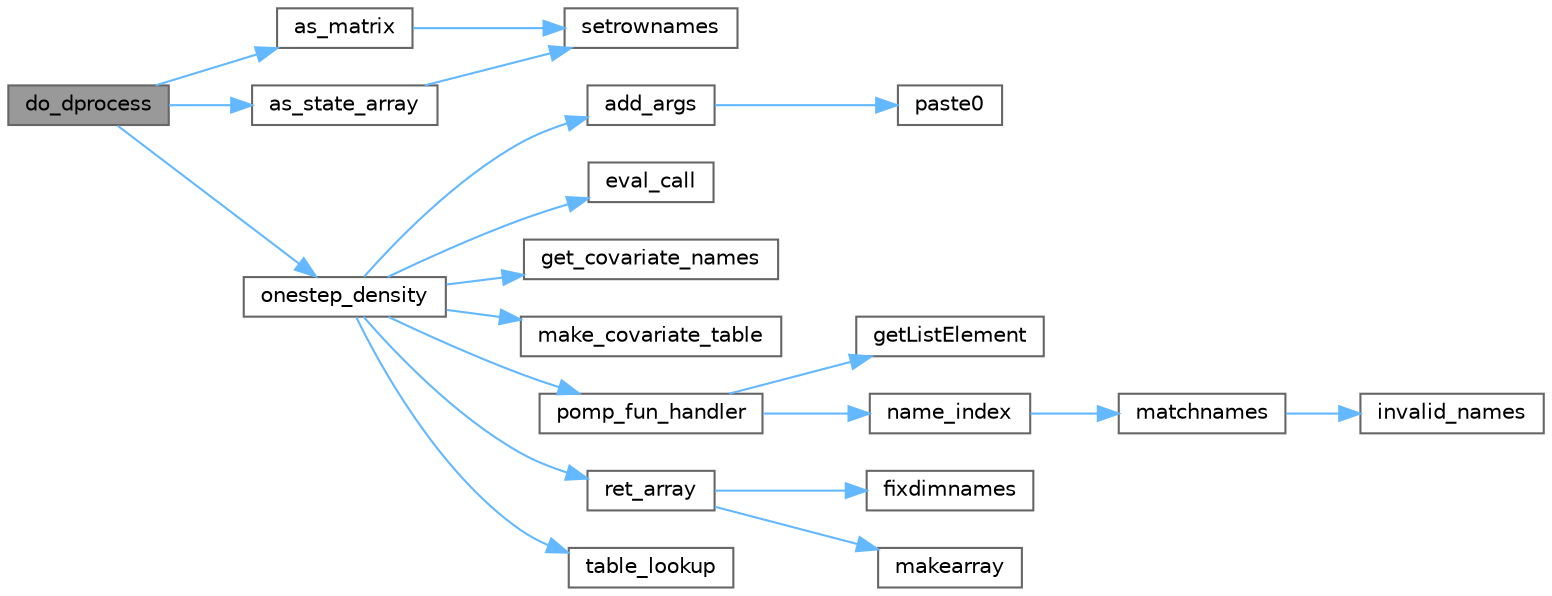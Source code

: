 digraph "do_dprocess"
{
 // LATEX_PDF_SIZE
  bgcolor="transparent";
  edge [fontname=Helvetica,fontsize=10,labelfontname=Helvetica,labelfontsize=10];
  node [fontname=Helvetica,fontsize=10,shape=box,height=0.2,width=0.4];
  rankdir="LR";
  Node1 [id="Node000001",label="do_dprocess",height=0.2,width=0.4,color="gray40", fillcolor="grey60", style="filled", fontcolor="black",tooltip=" "];
  Node1 -> Node2 [id="edge1_Node000001_Node000002",color="steelblue1",style="solid",tooltip=" "];
  Node2 [id="Node000002",label="as_matrix",height=0.2,width=0.4,color="grey40", fillcolor="white", style="filled",URL="$pomp__defines_8h.html#ad396407a99088c710b270a9c1dc3aa9d",tooltip=" "];
  Node2 -> Node3 [id="edge2_Node000002_Node000003",color="steelblue1",style="solid",tooltip=" "];
  Node3 [id="Node000003",label="setrownames",height=0.2,width=0.4,color="grey40", fillcolor="white", style="filled",URL="$pomp__defines_8h.html#a26453e4cfff7ec27ff31d617583dcae4",tooltip=" "];
  Node1 -> Node4 [id="edge3_Node000001_Node000004",color="steelblue1",style="solid",tooltip=" "];
  Node4 [id="Node000004",label="as_state_array",height=0.2,width=0.4,color="grey40", fillcolor="white", style="filled",URL="$pomp__defines_8h.html#a8b775a55898690bdc11c348d0b5dc8c1",tooltip=" "];
  Node4 -> Node3 [id="edge4_Node000004_Node000003",color="steelblue1",style="solid",tooltip=" "];
  Node1 -> Node5 [id="edge5_Node000001_Node000005",color="steelblue1",style="solid",tooltip=" "];
  Node5 [id="Node000005",label="onestep_density",height=0.2,width=0.4,color="grey40", fillcolor="white", style="filled",URL="$dprocess_8c.html#af743054a6e56b1e76d6ee59866b22611",tooltip=" "];
  Node5 -> Node6 [id="edge6_Node000005_Node000006",color="steelblue1",style="solid",tooltip=" "];
  Node6 [id="Node000006",label="add_args",height=0.2,width=0.4,color="grey40", fillcolor="white", style="filled",URL="$dprocess_8c.html#ae5591ed3a1a462f91141cff304975884",tooltip=" "];
  Node6 -> Node7 [id="edge7_Node000006_Node000007",color="steelblue1",style="solid",tooltip=" "];
  Node7 [id="Node000007",label="paste0",height=0.2,width=0.4,color="grey40", fillcolor="white", style="filled",URL="$dprocess_8c.html#a7113f106ccbbafb6a71989d6f6e9811d",tooltip=" "];
  Node5 -> Node8 [id="edge8_Node000005_Node000008",color="steelblue1",style="solid",tooltip=" "];
  Node8 [id="Node000008",label="eval_call",height=0.2,width=0.4,color="grey40", fillcolor="white", style="filled",URL="$dprocess_8c.html#a7853b2436f140d9aa7ca0bac61dc21c6",tooltip=" "];
  Node5 -> Node9 [id="edge9_Node000005_Node000009",color="steelblue1",style="solid",tooltip=" "];
  Node9 [id="Node000009",label="get_covariate_names",height=0.2,width=0.4,color="grey40", fillcolor="white", style="filled",URL="$lookup__table_8c.html#aa7a80c78f9ef26859eea09b5299e702b",tooltip=" "];
  Node5 -> Node10 [id="edge10_Node000005_Node000010",color="steelblue1",style="solid",tooltip=" "];
  Node10 [id="Node000010",label="make_covariate_table",height=0.2,width=0.4,color="grey40", fillcolor="white", style="filled",URL="$lookup__table_8c.html#a1e57a24640cb0d9f6f8d55e02c3d553f",tooltip=" "];
  Node5 -> Node11 [id="edge11_Node000005_Node000011",color="steelblue1",style="solid",tooltip=" "];
  Node11 [id="Node000011",label="pomp_fun_handler",height=0.2,width=0.4,color="grey40", fillcolor="white", style="filled",URL="$pomp__fun_8c.html#a94db08f2d9f751e7832aaadb5ae6920e",tooltip=" "];
  Node11 -> Node12 [id="edge12_Node000011_Node000012",color="steelblue1",style="solid",tooltip=" "];
  Node12 [id="Node000012",label="getListElement",height=0.2,width=0.4,color="grey40", fillcolor="white", style="filled",URL="$pomp__defines_8h.html#ab39b1553739e35037c2a8846ba65594f",tooltip=" "];
  Node11 -> Node13 [id="edge13_Node000011_Node000013",color="steelblue1",style="solid",tooltip=" "];
  Node13 [id="Node000013",label="name_index",height=0.2,width=0.4,color="grey40", fillcolor="white", style="filled",URL="$pomp__fun_8c.html#ad3048ea27b0cd1af35870f0b0db5228e",tooltip=" "];
  Node13 -> Node14 [id="edge14_Node000013_Node000014",color="steelblue1",style="solid",tooltip=" "];
  Node14 [id="Node000014",label="matchnames",height=0.2,width=0.4,color="grey40", fillcolor="white", style="filled",URL="$pomp__defines_8h.html#a76a484fb785e5a4b35f15e41a1b8fc1b",tooltip=" "];
  Node14 -> Node15 [id="edge15_Node000014_Node000015",color="steelblue1",style="solid",tooltip=" "];
  Node15 [id="Node000015",label="invalid_names",height=0.2,width=0.4,color="grey40", fillcolor="white", style="filled",URL="$pomp__defines_8h.html#ac56010c8d35a155162376d066856f663",tooltip=" "];
  Node5 -> Node16 [id="edge16_Node000005_Node000016",color="steelblue1",style="solid",tooltip=" "];
  Node16 [id="Node000016",label="ret_array",height=0.2,width=0.4,color="grey40", fillcolor="white", style="filled",URL="$dprocess_8c.html#af4fb5592481eef6dc2aaf6f158871763",tooltip=" "];
  Node16 -> Node17 [id="edge17_Node000016_Node000017",color="steelblue1",style="solid",tooltip=" "];
  Node17 [id="Node000017",label="fixdimnames",height=0.2,width=0.4,color="grey40", fillcolor="white", style="filled",URL="$pomp__defines_8h.html#a263b864ea80d9008e4c96ffe013f1dff",tooltip=" "];
  Node16 -> Node18 [id="edge18_Node000016_Node000018",color="steelblue1",style="solid",tooltip=" "];
  Node18 [id="Node000018",label="makearray",height=0.2,width=0.4,color="grey40", fillcolor="white", style="filled",URL="$pomp__defines_8h.html#a8ab2bdfb97326c698544007bd60c1a49",tooltip=" "];
  Node5 -> Node19 [id="edge19_Node000005_Node000019",color="steelblue1",style="solid",tooltip=" "];
  Node19 [id="Node000019",label="table_lookup",height=0.2,width=0.4,color="grey40", fillcolor="white", style="filled",URL="$lookup__table_8c.html#a036b9fb7cfc62e3984889f95024971a0",tooltip=" "];
}
